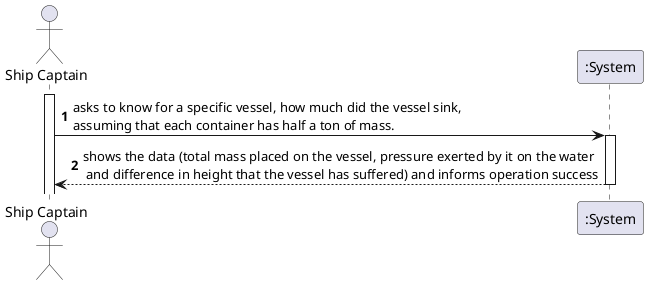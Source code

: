 @startuml
'https://plantuml.com/sequence-diagram

autonumber

actor "Ship Captain" as SC
activate SC

SC -> ":System": asks to know for a specific vessel, how much did the vessel sink,\nassuming that each container has half a ton of mass.
activate ":System"
":System" --> SC : shows the data (total mass placed on the vessel, pressure exerted by it on the water\n and difference in height that the vessel has suffered) and informs operation success
deactivate ":System"

@enduml